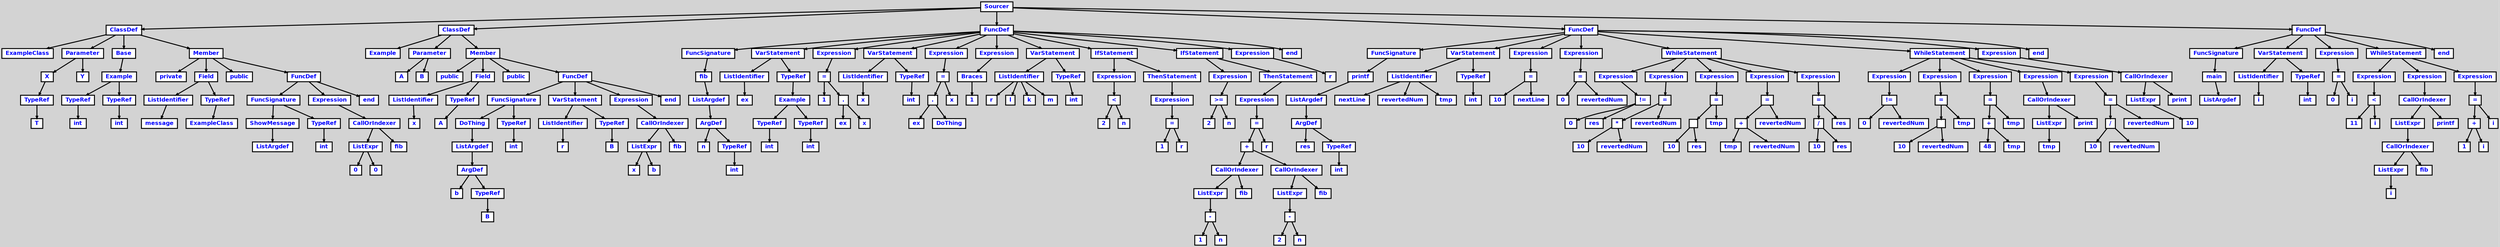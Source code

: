 digraph {

	ordering=out;
	ranksep=.4;
	bgcolor="lightgrey";  node [shape=box, fixedsize=false, fontsize=12, fontname="Helvetica-bold", fontcolor="blue"
	width=.25, height=.25, color="black", fillcolor="white", style="filled, solid, bold"];

	edge [arrowsize=.5, color="black", style="bold"]

	n0000120AF2A81A78[label="Sourcer"]
	n0000120AF2A55A08[label="ClassDef"]
	n0000120AF2A558D0[label="ExampleClass"]
	n0000120AF2A55C78[label="Parameter"]
	n0000120AF2A51E50[label="X"]
	n0000120AF2A51D18[label="TypeRef"]
	n0000120AF2A51BE0[label="T"]
	n0000120AF2A51F88[label="Y"]
	n0000120AF2A55DB0[label="Base"]
	n0000120AF2A55EE8[label="Example"]
	n0000120AF2A521F8[label="TypeRef"]
	n0000120AF2A51AA8[label="int"]
	n0000120AF2A52468[label="TypeRef"]
	n0000120AF2A520C0[label="int"]
	n0000120AF2A56020[label="Member"]
	n0000120AF2A525A0[label="private"]
	n0000120AF2A52CF0[label="Field"]
	n0000120AF2A52810[label="ListIdentifier"]
	n0000120AF2A526D8[label="message"]
	n0000120AF2A52BB8[label="TypeRef"]
	n0000120AF2A52A80[label="ExampleClass"]
	n0000120AF2A52E28[label="public"]
	n0000120AF2A553F0[label="FuncDef"]
	n0000120AF2A53440[label="FuncSignature"]
	n0000120AF2A53578[label="ShowMessage"]
	n0000120AF2A53098[label="ListArgdef"]
	n0000120AF2A53308[label="TypeRef"]
	n0000120AF2A52F60[label="int"]
	n0000120AF2A55660[label="Expression"]
	n0000120AF2A55798[label="CallOrIndexer"]
	n0000120AF2A54F10[label="ListExpr"]
	n0000120AF2A547C0[label="0"]
	n0000120AF2A54B68[label="0"]
	n0000120AF2A54688[label="fib"]
	n0000120AF2A542E0[label="end"]
	n0000120AF2A5A328[label="ClassDef"]
	n0000120AF2A5A1F0[label="Example"]
	n0000120AF2A5A598[label="Parameter"]
	n0000120AF2A56158[label="A"]
	n0000120AF2A56290[label="B"]
	n0000120AF2A5A6D0[label="Member"]
	n0000120AF2A563C8[label="public"]
	n0000120AF2A56B18[label="Field"]
	n0000120AF2A56638[label="ListIdentifier"]
	n0000120AF2A56500[label="x"]
	n0000120AF2A569E0[label="TypeRef"]
	n0000120AF2A568A8[label="A"]
	n0000120AF2A56C50[label="public"]
	n0000120AF2A59D10[label="FuncDef"]
	n0000120AF2A57748[label="FuncSignature"]
	n0000120AF2A57880[label="DoThing"]
	n0000120AF2A573A0[label="ListArgdef"]
	n0000120AF2A57130[label="ArgDef"]
	n0000120AF2A56D88[label="b"]
	n0000120AF2A56FF8[label="TypeRef"]
	n0000120AF2A56EC0[label="B"]
	n0000120AF2A57610[label="TypeRef"]
	n0000120AF2A57268[label="int"]
	n0000120AF2A57D60[label="VarStatement"]
	n0000120AF2A57AF0[label="ListIdentifier"]
	n0000120AF2A579B8[label="r"]
	n0000120AF2A57FD0[label="TypeRef"]
	n0000120AF2A57E98[label="B"]
	n0000120AF2A59F80[label="Expression"]
	n0000120AF2A5A0B8[label="CallOrIndexer"]
	n0000120AF2A59830[label="ListExpr"]
	n0000120AF2A590E0[label="x"]
	n0000120AF2A59488[label="b"]
	n0000120AF2A58FA8[label="fib"]
	n0000120AF2A58C00[label="end"]
	n0000120AF2A680F8[label="FuncDef"]
	n0000120AF2A5AE20[label="FuncSignature"]
	n0000120AF2A5AF58[label="fib"]
	n0000120AF2A5ACE8[label="ListArgdef"]
	n0000120AF2A5AA78[label="ArgDef"]
	n0000120AF2A5A808[label="n"]
	n0000120AF2A5A940[label="TypeRef"]
	n0000120AF2A5A460[label="int"]
	n0000120AF2A5B7E0[label="VarStatement"]
	n0000120AF2A5B1C8[label="ListIdentifier"]
	n0000120AF2A5B090[label="ex"]
	n0000120AF2A5BB88[label="TypeRef"]
	n0000120AF2A5BA50[label="Example"]
	n0000120AF2A5B6A8[label="TypeRef"]
	n0000120AF2A5B438[label="int"]
	n0000120AF2A5B918[label="TypeRef"]
	n0000120AF2A5B570[label="int"]
	n0000120AF2A5CC98[label="Expression"]
	n0000120AF2A5CDD0[label="="]
	n0000120AF2A5CA28[label="1"]
	n0000120AF2A5C8F0[label="."]
	n0000120AF2A5C680[label="ex"]
	n0000120AF2A5C548[label="x"]
	n0000120AF2A5D2B0[label="VarStatement"]
	n0000120AF2A5CF08[label="ListIdentifier"]
	n0000120AF2A5C410[label="x"]
	n0000120AF2A5D3E8[label="TypeRef"]
	n0000120AF2A5D178[label="int"]
	n0000120AF2A5DEE0[label="Expression"]
	n0000120AF2A5E768[label="="]
	n0000120AF2A5E630[label="."]
	n0000120AF2A5E288[label="ex"]
	n0000120AF2A5E4F8[label="DoThing"]
	n0000120AF2A5D790[label="x"]
	n0000120AF2A5F398[label="Expression"]
	n0000120AF2A5F128[label="Braces"]
	n0000120AF2A5ED80[label="1"]
	n0000120AF2A5FC20[label="VarStatement"]
	n0000120AF2A5F4D0[label="ListIdentifier"]
	n0000120AF2A5F260[label="r"]
	n0000120AF2A5F608[label="l"]
	n0000120AF2A5F740[label="k"]
	n0000120AF2A5F878[label="m"]
	n0000120AF2A5FD58[label="TypeRef"]
	n0000120AF2A5FAE8[label="int"]
	n0000120AF2A615B8[label="IfStatement"]
	n0000120AF2A61BD0[label="Expression"]
	n0000120AF2A60988[label="<"]
	n0000120AF2A60BF8[label="2"]
	n0000120AF2A60100[label="n"]
	n0000120AF2A61E40[label="ThenStatement"]
	n0000120AF2A61828[label="Expression"]
	n0000120AF2A61D08[label="="]
	n0000120AF2A61960[label="1"]
	n0000120AF2A610D8[label="r"]
	n0000120AF2A65788[label="IfStatement"]
	n0000120AF2A664F0[label="Expression"]
	n0000120AF2A62A70[label=">="]
	n0000120AF2A62CE0[label="2"]
	n0000120AF2A621E8[label="n"]
	n0000120AF2A67870[label="ThenStatement"]
	n0000120AF2A658C0[label="Expression"]
	n0000120AF2A66628[label="="]
	n0000120AF2A66898[label="+"]
	n0000120AF2A67C18[label="CallOrIndexer"]
	n0000120AF2A67120[label="ListExpr"]
	n0000120AF2A66FE8[label="-"]
	n0000120AF2A67258[label="1"]
	n0000120AF2A66D78[label="n"]
	n0000120AF2A66C40[label="fib"]
	n0000120AF2A66760[label="CallOrIndexer"]
	n0000120AF2A66148[label="ListExpr"]
	n0000120AF2A66010[label="-"]
	n0000120AF2A66280[label="2"]
	n0000120AF2A65DA0[label="n"]
	n0000120AF2A65C68[label="fib"]
	n0000120AF2A631C0[label="r"]
	n0000120AF2A68230[label="Expression"]
	n0000120AF2A67E88[label="r"]
	n0000120AF2A67D50[label="end"]
	n0000120AF2A7A6B0[label="FuncDef"]
	n0000120AF2A68AB8[label="FuncSignature"]
	n0000120AF2A68BF0[label="printf"]
	n0000120AF2A68980[label="ListArgdef"]
	n0000120AF2A68710[label="ArgDef"]
	n0000120AF2A684A0[label="res"]
	n0000120AF2A685D8[label="TypeRef"]
	n0000120AF2A68368[label="int"]
	n0000120AF2A69478[label="VarStatement"]
	n0000120AF2A68E60[label="ListIdentifier"]
	n0000120AF2A68D28[label="nextLine"]
	n0000120AF2A68F98[label="revertedNum"]
	n0000120AF2A690D0[label="tmp"]
	n0000120AF2A695B0[label="TypeRef"]
	n0000120AF2A69340[label="int"]
	n0000120AF2A6A0A8[label="Expression"]
	n0000120AF2A6A588[label="="]
	n0000120AF2A6A1E0[label="10"]
	n0000120AF2A69958[label="nextLine"]
	n0000120AF2A6AF48[label="Expression"]
	n0000120AF2A6B428[label="="]
	n0000120AF2A6B080[label="0"]
	n0000120AF2A6A7F8[label="revertedNum"]
	n0000120AF2A716E0[label="WhileStatement"]
	n0000120AF2A71950[label="Expression"]
	n0000120AF2A6BF20[label="!="]
	n0000120AF2A6C190[label="0"]
	n0000120AF2A6B698[label="res"]
	n0000120AF2A6D2A0[label="Expression"]
	n0000120AF2A6D8B8[label="="]
	n0000120AF2A6D780[label="*"]
	n0000120AF2A6D9F0[label="10"]
	n0000120AF2A6D510[label="revertedNum"]
	n0000120AF2A6C670[label="revertedNum"]
	n0000120AF2A6E9C8[label="Expression"]
	n0000120AF2A6EFE0[label="="]
	n0000120AF2A6EEA8[label=""]
	n0000120AF2A6F118[label="10"]
	n0000120AF2A6EC38[label="res"]
	n0000120AF2A6DD98[label="tmp"]
	n0000120AF2A700F0[label="Expression"]
	n0000120AF2A70708[label="="]
	n0000120AF2A705D0[label="+"]
	n0000120AF2A70840[label="tmp"]
	n0000120AF2A70360[label="revertedNum"]
	n0000120AF2A6F4C0[label="revertedNum"]
	n0000120AF2A71818[label="Expression"]
	n0000120AF2A71E30[label="="]
	n0000120AF2A71CF8[label="/"]
	n0000120AF2A71F68[label="10"]
	n0000120AF2A71A88[label="res"]
	n0000120AF2A70BE8[label="res"]
	n0000120AF2A78700[label="WhileStatement"]
	n0000120AF2A78970[label="Expression"]
	n0000120AF2A72CD0[label="!="]
	n0000120AF2A72F40[label="0"]
	n0000120AF2A72448[label="revertedNum"]
	n0000120AF2A74050[label="Expression"]
	n0000120AF2A74668[label="="]
	n0000120AF2A74530[label=""]
	n0000120AF2A747A0[label="10"]
	n0000120AF2A742C0[label="revertedNum"]
	n0000120AF2A73420[label="tmp"]
	n0000120AF2A75778[label="Expression"]
	n0000120AF2A75D90[label="="]
	n0000120AF2A75C58[label="+"]
	n0000120AF2A75EC8[label="48"]
	n0000120AF2A759E8[label="tmp"]
	n0000120AF2A74B48[label="tmp"]
	n0000120AF2A77728[label="Expression"]
	n0000120AF2A77860[label="CallOrIndexer"]
	n0000120AF2A76FD8[label="ListExpr"]
	n0000120AF2A76C30[label="tmp"]
	n0000120AF2A76AF8[label="print"]
	n0000120AF2A78838[label="Expression"]
	n0000120AF2A78E50[label="="]
	n0000120AF2A78D18[label="/"]
	n0000120AF2A78F88[label="10"]
	n0000120AF2A78AA8[label="revertedNum"]
	n0000120AF2A77C08[label="revertedNum"]
	n0000120AF2A7A920[label="Expression"]
	n0000120AF2A7AA58[label="CallOrIndexer"]
	n0000120AF2A7A1D0[label="ListExpr"]
	n0000120AF2A79E28[label="10"]
	n0000120AF2A79CF0[label="print"]
	n0000120AF2A79948[label="end"]
	n0000120AF2A80218[label="FuncDef"]
	n0000120AF2A7AE00[label="FuncSignature"]
	n0000120AF2A7AF38[label="main"]
	n0000120AF2A7ACC8[label="ListArgdef"]
	n0000120AF2A7B550[label="VarStatement"]
	n0000120AF2A7B1A8[label="ListIdentifier"]
	n0000120AF2A7B070[label="i"]
	n0000120AF2A7B688[label="TypeRef"]
	n0000120AF2A7B418[label="int"]
	n0000120AF2A7C180[label="Expression"]
	n0000120AF2A7C660[label="="]
	n0000120AF2A7C2B8[label="0"]
	n0000120AF2A7BA30[label="i"]
	n0000120AF2A80F80[label="WhileStatement"]
	n0000120AF2A811F0[label="Expression"]
	n0000120AF2A7D158[label="<"]
	n0000120AF2A7D3C8[label="11"]
	n0000120AF2A7C8D0[label="i"]
	n0000120AF2A7FFA8[label="Expression"]
	n0000120AF2A800E0[label="CallOrIndexer"]
	n0000120AF2A7F720[label="ListExpr"]
	n0000120AF2A7F858[label="CallOrIndexer"]
	n0000120AF2A7EFD0[label="ListExpr"]
	n0000120AF2A7EC28[label="i"]
	n0000120AF2A7EAF0[label="fib"]
	n0000120AF2A7E880[label="printf"]
	n0000120AF2A810B8[label="Expression"]
	n0000120AF2A816D0[label="="]
	n0000120AF2A81598[label="+"]
	n0000120AF2A81808[label="1"]
	n0000120AF2A81328[label="i"]
	n0000120AF2A80488[label="i"]
	n0000120AF2A7C528[label="end"]

		n0000120AF2A81A78 -> n0000120AF2A55A08		// Sourcer -> ClassDef
		n0000120AF2A55A08 -> n0000120AF2A558D0		// ClassDef -> ExampleClass
		n0000120AF2A55A08 -> n0000120AF2A55C78		// ClassDef -> Parameter
		n0000120AF2A55C78 -> n0000120AF2A51E50		// Parameter -> X
		n0000120AF2A51E50 -> n0000120AF2A51D18		// X -> TypeRef
		n0000120AF2A51D18 -> n0000120AF2A51BE0		// TypeRef -> T
		n0000120AF2A55C78 -> n0000120AF2A51F88		// Parameter -> Y
		n0000120AF2A55A08 -> n0000120AF2A55DB0		// ClassDef -> Base
		n0000120AF2A55DB0 -> n0000120AF2A55EE8		// Base -> Example
		n0000120AF2A55EE8 -> n0000120AF2A521F8		// Example -> TypeRef
		n0000120AF2A521F8 -> n0000120AF2A51AA8		// TypeRef -> int
		n0000120AF2A55EE8 -> n0000120AF2A52468		// Example -> TypeRef
		n0000120AF2A52468 -> n0000120AF2A520C0		// TypeRef -> int
		n0000120AF2A55A08 -> n0000120AF2A56020		// ClassDef -> Member
		n0000120AF2A56020 -> n0000120AF2A525A0		// Member -> private
		n0000120AF2A56020 -> n0000120AF2A52CF0		// Member -> Field
		n0000120AF2A52CF0 -> n0000120AF2A52810		// Field -> ListIdentifier
		n0000120AF2A52810 -> n0000120AF2A526D8		// ListIdentifier -> message
		n0000120AF2A52CF0 -> n0000120AF2A52BB8		// Field -> TypeRef
		n0000120AF2A52BB8 -> n0000120AF2A52A80		// TypeRef -> ExampleClass
		n0000120AF2A56020 -> n0000120AF2A52E28		// Member -> public
		n0000120AF2A56020 -> n0000120AF2A553F0		// Member -> FuncDef
		n0000120AF2A553F0 -> n0000120AF2A53440		// FuncDef -> FuncSignature
		n0000120AF2A53440 -> n0000120AF2A53578		// FuncSignature -> ShowMessage
		n0000120AF2A53578 -> n0000120AF2A53098		// ShowMessage -> ListArgdef
		n0000120AF2A53440 -> n0000120AF2A53308		// FuncSignature -> TypeRef
		n0000120AF2A53308 -> n0000120AF2A52F60		// TypeRef -> int
		n0000120AF2A553F0 -> n0000120AF2A55660		// FuncDef -> Expression
		n0000120AF2A55660 -> n0000120AF2A55798		// Expression -> CallOrIndexer
		n0000120AF2A55798 -> n0000120AF2A54F10		// CallOrIndexer -> ListExpr
		n0000120AF2A54F10 -> n0000120AF2A547C0		// ListExpr -> 0
		n0000120AF2A54F10 -> n0000120AF2A54B68		// ListExpr -> 0
		n0000120AF2A55798 -> n0000120AF2A54688		// CallOrIndexer -> fib
		n0000120AF2A553F0 -> n0000120AF2A542E0		// FuncDef -> end
		n0000120AF2A81A78 -> n0000120AF2A5A328		// Sourcer -> ClassDef
		n0000120AF2A5A328 -> n0000120AF2A5A1F0		// ClassDef -> Example
		n0000120AF2A5A328 -> n0000120AF2A5A598		// ClassDef -> Parameter
		n0000120AF2A5A598 -> n0000120AF2A56158		// Parameter -> A
		n0000120AF2A5A598 -> n0000120AF2A56290		// Parameter -> B
		n0000120AF2A5A328 -> n0000120AF2A5A6D0		// ClassDef -> Member
		n0000120AF2A5A6D0 -> n0000120AF2A563C8		// Member -> public
		n0000120AF2A5A6D0 -> n0000120AF2A56B18		// Member -> Field
		n0000120AF2A56B18 -> n0000120AF2A56638		// Field -> ListIdentifier
		n0000120AF2A56638 -> n0000120AF2A56500		// ListIdentifier -> x
		n0000120AF2A56B18 -> n0000120AF2A569E0		// Field -> TypeRef
		n0000120AF2A569E0 -> n0000120AF2A568A8		// TypeRef -> A
		n0000120AF2A5A6D0 -> n0000120AF2A56C50		// Member -> public
		n0000120AF2A5A6D0 -> n0000120AF2A59D10		// Member -> FuncDef
		n0000120AF2A59D10 -> n0000120AF2A57748		// FuncDef -> FuncSignature
		n0000120AF2A57748 -> n0000120AF2A57880		// FuncSignature -> DoThing
		n0000120AF2A57880 -> n0000120AF2A573A0		// DoThing -> ListArgdef
		n0000120AF2A573A0 -> n0000120AF2A57130		// ListArgdef -> ArgDef
		n0000120AF2A57130 -> n0000120AF2A56D88		// ArgDef -> b
		n0000120AF2A57130 -> n0000120AF2A56FF8		// ArgDef -> TypeRef
		n0000120AF2A56FF8 -> n0000120AF2A56EC0		// TypeRef -> B
		n0000120AF2A57748 -> n0000120AF2A57610		// FuncSignature -> TypeRef
		n0000120AF2A57610 -> n0000120AF2A57268		// TypeRef -> int
		n0000120AF2A59D10 -> n0000120AF2A57D60		// FuncDef -> VarStatement
		n0000120AF2A57D60 -> n0000120AF2A57AF0		// VarStatement -> ListIdentifier
		n0000120AF2A57AF0 -> n0000120AF2A579B8		// ListIdentifier -> r
		n0000120AF2A57D60 -> n0000120AF2A57FD0		// VarStatement -> TypeRef
		n0000120AF2A57FD0 -> n0000120AF2A57E98		// TypeRef -> B
		n0000120AF2A59D10 -> n0000120AF2A59F80		// FuncDef -> Expression
		n0000120AF2A59F80 -> n0000120AF2A5A0B8		// Expression -> CallOrIndexer
		n0000120AF2A5A0B8 -> n0000120AF2A59830		// CallOrIndexer -> ListExpr
		n0000120AF2A59830 -> n0000120AF2A590E0		// ListExpr -> x
		n0000120AF2A59830 -> n0000120AF2A59488		// ListExpr -> b
		n0000120AF2A5A0B8 -> n0000120AF2A58FA8		// CallOrIndexer -> fib
		n0000120AF2A59D10 -> n0000120AF2A58C00		// FuncDef -> end
		n0000120AF2A81A78 -> n0000120AF2A680F8		// Sourcer -> FuncDef
		n0000120AF2A680F8 -> n0000120AF2A5AE20		// FuncDef -> FuncSignature
		n0000120AF2A5AE20 -> n0000120AF2A5AF58		// FuncSignature -> fib
		n0000120AF2A5AF58 -> n0000120AF2A5ACE8		// fib -> ListArgdef
		n0000120AF2A5ACE8 -> n0000120AF2A5AA78		// ListArgdef -> ArgDef
		n0000120AF2A5AA78 -> n0000120AF2A5A808		// ArgDef -> n
		n0000120AF2A5AA78 -> n0000120AF2A5A940		// ArgDef -> TypeRef
		n0000120AF2A5A940 -> n0000120AF2A5A460		// TypeRef -> int
		n0000120AF2A680F8 -> n0000120AF2A5B7E0		// FuncDef -> VarStatement
		n0000120AF2A5B7E0 -> n0000120AF2A5B1C8		// VarStatement -> ListIdentifier
		n0000120AF2A5B1C8 -> n0000120AF2A5B090		// ListIdentifier -> ex
		n0000120AF2A5B7E0 -> n0000120AF2A5BB88		// VarStatement -> TypeRef
		n0000120AF2A5BB88 -> n0000120AF2A5BA50		// TypeRef -> Example
		n0000120AF2A5BA50 -> n0000120AF2A5B6A8		// Example -> TypeRef
		n0000120AF2A5B6A8 -> n0000120AF2A5B438		// TypeRef -> int
		n0000120AF2A5BA50 -> n0000120AF2A5B918		// Example -> TypeRef
		n0000120AF2A5B918 -> n0000120AF2A5B570		// TypeRef -> int
		n0000120AF2A680F8 -> n0000120AF2A5CC98		// FuncDef -> Expression
		n0000120AF2A5CC98 -> n0000120AF2A5CDD0		// Expression -> =
		n0000120AF2A5CDD0 -> n0000120AF2A5CA28		// = -> 1
		n0000120AF2A5CDD0 -> n0000120AF2A5C8F0		// = -> .
		n0000120AF2A5C8F0 -> n0000120AF2A5C680		// . -> ex
		n0000120AF2A5C8F0 -> n0000120AF2A5C548		// . -> x
		n0000120AF2A680F8 -> n0000120AF2A5D2B0		// FuncDef -> VarStatement
		n0000120AF2A5D2B0 -> n0000120AF2A5CF08		// VarStatement -> ListIdentifier
		n0000120AF2A5CF08 -> n0000120AF2A5C410		// ListIdentifier -> x
		n0000120AF2A5D2B0 -> n0000120AF2A5D3E8		// VarStatement -> TypeRef
		n0000120AF2A5D3E8 -> n0000120AF2A5D178		// TypeRef -> int
		n0000120AF2A680F8 -> n0000120AF2A5DEE0		// FuncDef -> Expression
		n0000120AF2A5DEE0 -> n0000120AF2A5E768		// Expression -> =
		n0000120AF2A5E768 -> n0000120AF2A5E630		// = -> .
		n0000120AF2A5E630 -> n0000120AF2A5E288		// . -> ex
		n0000120AF2A5E630 -> n0000120AF2A5E4F8		// . -> DoThing
		n0000120AF2A5E768 -> n0000120AF2A5D790		// = -> x
		n0000120AF2A680F8 -> n0000120AF2A5F398		// FuncDef -> Expression
		n0000120AF2A5F398 -> n0000120AF2A5F128		// Expression -> Braces
		n0000120AF2A5F128 -> n0000120AF2A5ED80		// Braces -> 1
		n0000120AF2A680F8 -> n0000120AF2A5FC20		// FuncDef -> VarStatement
		n0000120AF2A5FC20 -> n0000120AF2A5F4D0		// VarStatement -> ListIdentifier
		n0000120AF2A5F4D0 -> n0000120AF2A5F260		// ListIdentifier -> r
		n0000120AF2A5F4D0 -> n0000120AF2A5F608		// ListIdentifier -> l
		n0000120AF2A5F4D0 -> n0000120AF2A5F740		// ListIdentifier -> k
		n0000120AF2A5F4D0 -> n0000120AF2A5F878		// ListIdentifier -> m
		n0000120AF2A5FC20 -> n0000120AF2A5FD58		// VarStatement -> TypeRef
		n0000120AF2A5FD58 -> n0000120AF2A5FAE8		// TypeRef -> int
		n0000120AF2A680F8 -> n0000120AF2A615B8		// FuncDef -> IfStatement
		n0000120AF2A615B8 -> n0000120AF2A61BD0		// IfStatement -> Expression
		n0000120AF2A61BD0 -> n0000120AF2A60988		// Expression -> <
		n0000120AF2A60988 -> n0000120AF2A60BF8		// < -> 2
		n0000120AF2A60988 -> n0000120AF2A60100		// < -> n
		n0000120AF2A615B8 -> n0000120AF2A61E40		// IfStatement -> ThenStatement
		n0000120AF2A61E40 -> n0000120AF2A61828		// ThenStatement -> Expression
		n0000120AF2A61828 -> n0000120AF2A61D08		// Expression -> =
		n0000120AF2A61D08 -> n0000120AF2A61960		// = -> 1
		n0000120AF2A61D08 -> n0000120AF2A610D8		// = -> r
		n0000120AF2A680F8 -> n0000120AF2A65788		// FuncDef -> IfStatement
		n0000120AF2A65788 -> n0000120AF2A664F0		// IfStatement -> Expression
		n0000120AF2A664F0 -> n0000120AF2A62A70		// Expression -> >=
		n0000120AF2A62A70 -> n0000120AF2A62CE0		// >= -> 2
		n0000120AF2A62A70 -> n0000120AF2A621E8		// >= -> n
		n0000120AF2A65788 -> n0000120AF2A67870		// IfStatement -> ThenStatement
		n0000120AF2A67870 -> n0000120AF2A658C0		// ThenStatement -> Expression
		n0000120AF2A658C0 -> n0000120AF2A66628		// Expression -> =
		n0000120AF2A66628 -> n0000120AF2A66898		// = -> +
		n0000120AF2A66898 -> n0000120AF2A67C18		// + -> CallOrIndexer
		n0000120AF2A67C18 -> n0000120AF2A67120		// CallOrIndexer -> ListExpr
		n0000120AF2A67120 -> n0000120AF2A66FE8		// ListExpr -> -
		n0000120AF2A66FE8 -> n0000120AF2A67258		// - -> 1
		n0000120AF2A66FE8 -> n0000120AF2A66D78		// - -> n
		n0000120AF2A67C18 -> n0000120AF2A66C40		// CallOrIndexer -> fib
		n0000120AF2A66898 -> n0000120AF2A66760		// + -> CallOrIndexer
		n0000120AF2A66760 -> n0000120AF2A66148		// CallOrIndexer -> ListExpr
		n0000120AF2A66148 -> n0000120AF2A66010		// ListExpr -> -
		n0000120AF2A66010 -> n0000120AF2A66280		// - -> 2
		n0000120AF2A66010 -> n0000120AF2A65DA0		// - -> n
		n0000120AF2A66760 -> n0000120AF2A65C68		// CallOrIndexer -> fib
		n0000120AF2A66628 -> n0000120AF2A631C0		// = -> r
		n0000120AF2A680F8 -> n0000120AF2A68230		// FuncDef -> Expression
		n0000120AF2A68230 -> n0000120AF2A67E88		// Expression -> r
		n0000120AF2A680F8 -> n0000120AF2A67D50		// FuncDef -> end
		n0000120AF2A81A78 -> n0000120AF2A7A6B0		// Sourcer -> FuncDef
		n0000120AF2A7A6B0 -> n0000120AF2A68AB8		// FuncDef -> FuncSignature
		n0000120AF2A68AB8 -> n0000120AF2A68BF0		// FuncSignature -> printf
		n0000120AF2A68BF0 -> n0000120AF2A68980		// printf -> ListArgdef
		n0000120AF2A68980 -> n0000120AF2A68710		// ListArgdef -> ArgDef
		n0000120AF2A68710 -> n0000120AF2A684A0		// ArgDef -> res
		n0000120AF2A68710 -> n0000120AF2A685D8		// ArgDef -> TypeRef
		n0000120AF2A685D8 -> n0000120AF2A68368		// TypeRef -> int
		n0000120AF2A7A6B0 -> n0000120AF2A69478		// FuncDef -> VarStatement
		n0000120AF2A69478 -> n0000120AF2A68E60		// VarStatement -> ListIdentifier
		n0000120AF2A68E60 -> n0000120AF2A68D28		// ListIdentifier -> nextLine
		n0000120AF2A68E60 -> n0000120AF2A68F98		// ListIdentifier -> revertedNum
		n0000120AF2A68E60 -> n0000120AF2A690D0		// ListIdentifier -> tmp
		n0000120AF2A69478 -> n0000120AF2A695B0		// VarStatement -> TypeRef
		n0000120AF2A695B0 -> n0000120AF2A69340		// TypeRef -> int
		n0000120AF2A7A6B0 -> n0000120AF2A6A0A8		// FuncDef -> Expression
		n0000120AF2A6A0A8 -> n0000120AF2A6A588		// Expression -> =
		n0000120AF2A6A588 -> n0000120AF2A6A1E0		// = -> 10
		n0000120AF2A6A588 -> n0000120AF2A69958		// = -> nextLine
		n0000120AF2A7A6B0 -> n0000120AF2A6AF48		// FuncDef -> Expression
		n0000120AF2A6AF48 -> n0000120AF2A6B428		// Expression -> =
		n0000120AF2A6B428 -> n0000120AF2A6B080		// = -> 0
		n0000120AF2A6B428 -> n0000120AF2A6A7F8		// = -> revertedNum
		n0000120AF2A7A6B0 -> n0000120AF2A716E0		// FuncDef -> WhileStatement
		n0000120AF2A716E0 -> n0000120AF2A71950		// WhileStatement -> Expression
		n0000120AF2A71950 -> n0000120AF2A6BF20		// Expression -> !=
		n0000120AF2A6BF20 -> n0000120AF2A6C190		// != -> 0
		n0000120AF2A6BF20 -> n0000120AF2A6B698		// != -> res
		n0000120AF2A716E0 -> n0000120AF2A6D2A0		// WhileStatement -> Expression
		n0000120AF2A6D2A0 -> n0000120AF2A6D8B8		// Expression -> =
		n0000120AF2A6D8B8 -> n0000120AF2A6D780		// = -> *
		n0000120AF2A6D780 -> n0000120AF2A6D9F0		// * -> 10
		n0000120AF2A6D780 -> n0000120AF2A6D510		// * -> revertedNum
		n0000120AF2A6D8B8 -> n0000120AF2A6C670		// = -> revertedNum
		n0000120AF2A716E0 -> n0000120AF2A6E9C8		// WhileStatement -> Expression
		n0000120AF2A6E9C8 -> n0000120AF2A6EFE0		// Expression -> =
		n0000120AF2A6EFE0 -> n0000120AF2A6EEA8		// = -> 
		n0000120AF2A6EEA8 -> n0000120AF2A6F118		// > 10
		n0000120AF2A6EEA8 -> n0000120AF2A6EC38		// > res
		n0000120AF2A6EFE0 -> n0000120AF2A6DD98		// = -> tmp
		n0000120AF2A716E0 -> n0000120AF2A700F0		// WhileStatement -> Expression
		n0000120AF2A700F0 -> n0000120AF2A70708		// Expression -> =
		n0000120AF2A70708 -> n0000120AF2A705D0		// = -> +
		n0000120AF2A705D0 -> n0000120AF2A70840		// + -> tmp
		n0000120AF2A705D0 -> n0000120AF2A70360		// + -> revertedNum
		n0000120AF2A70708 -> n0000120AF2A6F4C0		// = -> revertedNum
		n0000120AF2A716E0 -> n0000120AF2A71818		// WhileStatement -> Expression
		n0000120AF2A71818 -> n0000120AF2A71E30		// Expression -> =
		n0000120AF2A71E30 -> n0000120AF2A71CF8		// = -> /
		n0000120AF2A71CF8 -> n0000120AF2A71F68		// / -> 10
		n0000120AF2A71CF8 -> n0000120AF2A71A88		// / -> res
		n0000120AF2A71E30 -> n0000120AF2A70BE8		// = -> res
		n0000120AF2A7A6B0 -> n0000120AF2A78700		// FuncDef -> WhileStatement
		n0000120AF2A78700 -> n0000120AF2A78970		// WhileStatement -> Expression
		n0000120AF2A78970 -> n0000120AF2A72CD0		// Expression -> !=
		n0000120AF2A72CD0 -> n0000120AF2A72F40		// != -> 0
		n0000120AF2A72CD0 -> n0000120AF2A72448		// != -> revertedNum
		n0000120AF2A78700 -> n0000120AF2A74050		// WhileStatement -> Expression
		n0000120AF2A74050 -> n0000120AF2A74668		// Expression -> =
		n0000120AF2A74668 -> n0000120AF2A74530		// = -> 
		n0000120AF2A74530 -> n0000120AF2A747A0		// > 10
		n0000120AF2A74530 -> n0000120AF2A742C0		// > revertedNum
		n0000120AF2A74668 -> n0000120AF2A73420		// = -> tmp
		n0000120AF2A78700 -> n0000120AF2A75778		// WhileStatement -> Expression
		n0000120AF2A75778 -> n0000120AF2A75D90		// Expression -> =
		n0000120AF2A75D90 -> n0000120AF2A75C58		// = -> +
		n0000120AF2A75C58 -> n0000120AF2A75EC8		// + -> 48
		n0000120AF2A75C58 -> n0000120AF2A759E8		// + -> tmp
		n0000120AF2A75D90 -> n0000120AF2A74B48		// = -> tmp
		n0000120AF2A78700 -> n0000120AF2A77728		// WhileStatement -> Expression
		n0000120AF2A77728 -> n0000120AF2A77860		// Expression -> CallOrIndexer
		n0000120AF2A77860 -> n0000120AF2A76FD8		// CallOrIndexer -> ListExpr
		n0000120AF2A76FD8 -> n0000120AF2A76C30		// ListExpr -> tmp
		n0000120AF2A77860 -> n0000120AF2A76AF8		// CallOrIndexer -> print
		n0000120AF2A78700 -> n0000120AF2A78838		// WhileStatement -> Expression
		n0000120AF2A78838 -> n0000120AF2A78E50		// Expression -> =
		n0000120AF2A78E50 -> n0000120AF2A78D18		// = -> /
		n0000120AF2A78D18 -> n0000120AF2A78F88		// / -> 10
		n0000120AF2A78D18 -> n0000120AF2A78AA8		// / -> revertedNum
		n0000120AF2A78E50 -> n0000120AF2A77C08		// = -> revertedNum
		n0000120AF2A7A6B0 -> n0000120AF2A7A920		// FuncDef -> Expression
		n0000120AF2A7A920 -> n0000120AF2A7AA58		// Expression -> CallOrIndexer
		n0000120AF2A7AA58 -> n0000120AF2A7A1D0		// CallOrIndexer -> ListExpr
		n0000120AF2A7A1D0 -> n0000120AF2A79E28		// ListExpr -> 10
		n0000120AF2A7AA58 -> n0000120AF2A79CF0		// CallOrIndexer -> print
		n0000120AF2A7A6B0 -> n0000120AF2A79948		// FuncDef -> end
		n0000120AF2A81A78 -> n0000120AF2A80218		// Sourcer -> FuncDef
		n0000120AF2A80218 -> n0000120AF2A7AE00		// FuncDef -> FuncSignature
		n0000120AF2A7AE00 -> n0000120AF2A7AF38		// FuncSignature -> main
		n0000120AF2A7AF38 -> n0000120AF2A7ACC8		// main -> ListArgdef
		n0000120AF2A80218 -> n0000120AF2A7B550		// FuncDef -> VarStatement
		n0000120AF2A7B550 -> n0000120AF2A7B1A8		// VarStatement -> ListIdentifier
		n0000120AF2A7B1A8 -> n0000120AF2A7B070		// ListIdentifier -> i
		n0000120AF2A7B550 -> n0000120AF2A7B688		// VarStatement -> TypeRef
		n0000120AF2A7B688 -> n0000120AF2A7B418		// TypeRef -> int
		n0000120AF2A80218 -> n0000120AF2A7C180		// FuncDef -> Expression
		n0000120AF2A7C180 -> n0000120AF2A7C660		// Expression -> =
		n0000120AF2A7C660 -> n0000120AF2A7C2B8		// = -> 0
		n0000120AF2A7C660 -> n0000120AF2A7BA30		// = -> i
		n0000120AF2A80218 -> n0000120AF2A80F80		// FuncDef -> WhileStatement
		n0000120AF2A80F80 -> n0000120AF2A811F0		// WhileStatement -> Expression
		n0000120AF2A811F0 -> n0000120AF2A7D158		// Expression -> <
		n0000120AF2A7D158 -> n0000120AF2A7D3C8		// < -> 11
		n0000120AF2A7D158 -> n0000120AF2A7C8D0		// < -> i
		n0000120AF2A80F80 -> n0000120AF2A7FFA8		// WhileStatement -> Expression
		n0000120AF2A7FFA8 -> n0000120AF2A800E0		// Expression -> CallOrIndexer
		n0000120AF2A800E0 -> n0000120AF2A7F720		// CallOrIndexer -> ListExpr
		n0000120AF2A7F720 -> n0000120AF2A7F858		// ListExpr -> CallOrIndexer
		n0000120AF2A7F858 -> n0000120AF2A7EFD0		// CallOrIndexer -> ListExpr
		n0000120AF2A7EFD0 -> n0000120AF2A7EC28		// ListExpr -> i
		n0000120AF2A7F858 -> n0000120AF2A7EAF0		// CallOrIndexer -> fib
		n0000120AF2A800E0 -> n0000120AF2A7E880		// CallOrIndexer -> printf
		n0000120AF2A80F80 -> n0000120AF2A810B8		// WhileStatement -> Expression
		n0000120AF2A810B8 -> n0000120AF2A816D0		// Expression -> =
		n0000120AF2A816D0 -> n0000120AF2A81598		// = -> +
		n0000120AF2A81598 -> n0000120AF2A81808		// + -> 1
		n0000120AF2A81598 -> n0000120AF2A81328		// + -> i
		n0000120AF2A816D0 -> n0000120AF2A80488		// = -> i
		n0000120AF2A80218 -> n0000120AF2A7C528		// FuncDef -> end

}